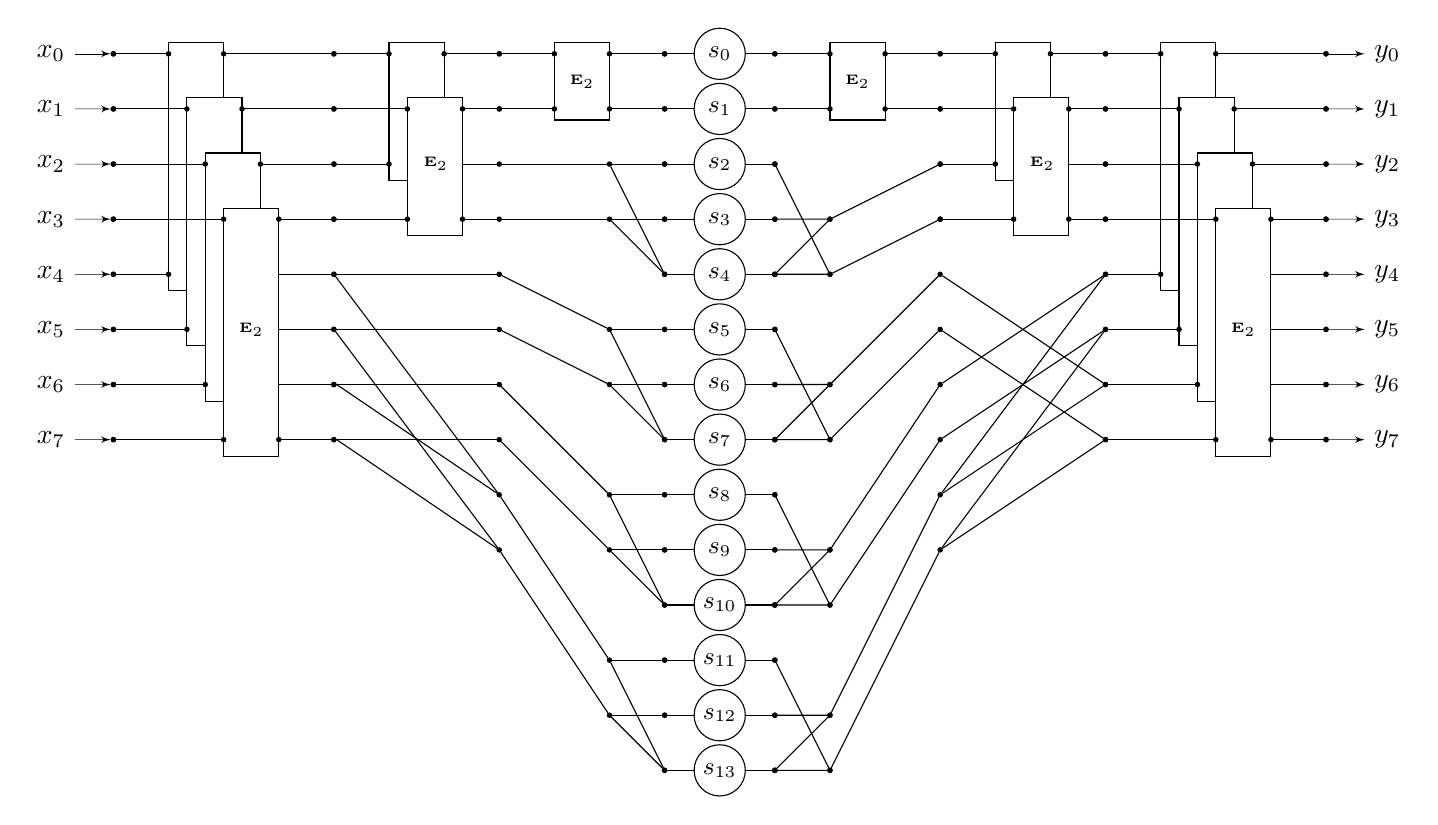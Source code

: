 % Define two helper counters
\begin{tikzpicture}[yscale=0.7, xscale=0.7, node distance=0.3cm, auto]

    % % grid
    % \def\supertiny{ \font\supertinyfont = cmr9 at 3pt \relax \supertinyfont}
    % \newcounter{gridrows}
    % \setcounter{gridrows}{15}
    % \newcounter{gridcols}
    % \setcounter{gridcols}{30}
    % \draw [gray, very thin] (0, -\arabic{gridrows}) grid (\arabic{gridcols}, 0);
    % \foreach \x in {0,...,\arabic{gridcols}}
    %     \foreach \y in {0,...,\arabic{gridrows}}
    %     {
    %         \draw (\x+0.15, -\y-0.15) node [gray, very thin] {\supertiny{\x/\y}};
    %     }

    % styles
            \tikzstyle{n} = [circle, fill=black, minimum size=2pt, inner sep=0pt, outer sep=0pt]
    \tikzstyle{mul} = [shape=circle, draw, inner sep=0pt]
    \tikzstyle{addconstant} = [rectangle, draw]
    \tikzstyle{mulconstant} = [circle, fill=white, draw, inner sep=0pt, minimum size=0.65cm]
    \tikzstyle{butterfly} = [shape=rectangle, minimum width=0.3cm, fill=white, draw]

    % line styles
    \tikzstyle{add} = [-]
    \tikzstyle{subtract} = [densely dotted]

    \newcounter{col}
    \newcounter{row}
    \newcounter{y}

    % Draw inputs
    \setcounter{row}{0}
    \foreach \x in {0,...,7}
    {
        \node (x\x)
            [n, pin={[pin edge={latex'-, black}] left : $x_{\x}$}]
            at (\arabic{col},-\x-\arabic{row})
            {};
    }

    % E2 x I4
    \foreach \x in {0,...,3}
    {
        \pgfmathsetmacro{\col}{\arabic{col}}
        \pgfmathsetmacro{\row}{\arabic{row}}

            \draw
                (\col+\x/3+1,   0.2-\row-\x)   rectangle +(1,-4.5) [butterfly]

                (\col,             -\row-\x)   node (eUpIn\x)      [n] {} --
                (\col+\x/3+1,      -\row-\x)   node                [n] {}
                (\col+\x/3+2,      -\row-\x)   node                [n] {} --
                (\col+4,           -\row-\x)   node (eUpOut\x)     [n] {}

                (\col,             -\row-\x-4) node (eDownIn\x)    [n] {} --
                (\col+\x/3+1,      -\row-\x-4) node                [n] {}
                (\col+\x/3+2,      -\row-\x-4) node                [n] {} --
                (\col+4,           -\row-\x-4) node (eDownOut\x)   [n] {};
    }
    \draw (\arabic{col}+2.5, -5-\arabic{row}) node [] {\tiny ${\mathbf{E}_2}$};
    
    % E2 x I2
    \setcounter{col}{4}
    \foreach \x in {0,...,1}
    {
        \pgfmathsetmacro{\col}{\arabic{col}}
        \pgfmathsetmacro{\row}{\arabic{row}}

            \draw
                (\col+\x/3+1,   0.2-\row-\x)   rectangle +(1,-2.5) [butterfly]

                (\col,             -\row-\x)   node (eUpIn\x)      [n] {} --
                (\col+\x/3+1,      -\row-\x)   node                [n] {}
                (\col+\x/3+2,      -\row-\x)   node                [n] {} --
                (\col+3,           -\row-\x)   node (eUpOut\x)     [n] {}

                (\col,             -\row-\x-2) node (eDownIn\x)    [n] {} --
                (\col+\x/3+1,      -\row-\x-2) node                [n] {}
                (\col+\x/3+2,      -\row-\x-2) node                [n] {} --
                (\col+3,           -\row-\x-2) node (eDownOut\x)   [n] {};
    }
    \draw (\arabic{col}+1.85, -2-\arabic{row}) node [] {\tiny ${\mathbf{E}_2}$};
    
    % T6x4
    \foreach \x in {0,...,3}
    {
        \pgfmathsetmacro{\col}{\arabic{col}}
        \pgfmathsetmacro{\row}{-\arabic{row}-\x-4}

        \draw
            (\col,   \row) node [n] (x\x) {} --
            (\col+3, \row) node [n] (y1\x) {};
    }
    \foreach \y in {0,...,1}
    {
        \pgfmathsetmacro{\col}{\arabic{col}}
        \pgfmathsetmacro{\row}{-\arabic{row}-\y-8}

        \draw
            (\col+3, \row) node [n] (y2\y) {};

        \path (x\y) edge[add] (y2\y);
        \pgfmathsetmacro{\x}{\y+2}
        \path (x\x) edge[add] (y2\y);
    }

    % E2
    \setcounter{col}{7}
    \pgfmathsetmacro{\col}{\arabic{col}}
    \draw
        (\col+1,   0.2)   rectangle +(1,-1.4) [butterfly]

        (\col,    0)  node [n] {} --
        (\col+1,  0)  node [n] {}
        (\col+2,  0)  node [n] {} --
        (\col+3,  0)  node [n] {}

        (\col,   -1) node [n] {} --
        (\col+1, -1) node [n] {}
        (\col+2, -1) node [n] {} --
        (\col+3, -1) node [n] {};

    \draw (\arabic{col}+1.5, -0.5) node [] {\tiny ${\mathbf{E}_2}$};

    \setcounter{col}{8}
    \foreach \x in {0,...,3}
    {
        \pgfmathsetmacro{\row}{-2-\x*3}
        \pgfmathsetmacro{\col}{\arabic{col}}

        \draw
            (\col+1, \row)   node  (up\x)     [n] {} --
            (\col+2, \row)   node           [n] {}

            (\col+1, \row-1) node  (down\x)   [n] {} --
            (\col+2, \row-1) node           [n] {}

            (\col+2, \row-2) node  (result\x) [n] {};

        \path (up\x)   edge [add] (result\x);
        \path (down\x) edge [add] (result\x);
    }

    \path (eDownOut0) edge [add] (up0);
    \path (eDownOut1) edge [add] (down0);

    \path
        (y10) edge [add] (up1)
        (y11) edge [add] (down1)

        (y12) edge [add] (up2)
        (y13) edge [add] (down2)

        (y20) edge [add] (up3)
        (y21) edge [add] (down3);

    \setcounter{col}{10}
    \setcounter{row}{0}
    \foreach \x in {0,...,13}
    {
        \pgfmathparse{\x+\arabic{row}}
        \pgfmathsetmacro{\row}{\pgfmathresult}

        \draw
            (\arabic{col}, -\row) node (sIn\x) [n] {} --
            (\arabic{col}+1, -\row) node [mulconstant] {\small $s_{\x}$} --
            (\arabic{col}+2, -\row) node (sOut\x) [n] {};
    }

    % E2
    \setcounter{col}{12}
    \pgfmathsetmacro{\col}{\arabic{col}}
    \draw
        (\col+1,   0.2)   rectangle +(1,-1.4) [butterfly]

        (\col,    0)  node [n] {} --
        (\col+1,  0)  node [n] {}
        (\col+2,  0)  node [n] {} --
        (\col+3,  0)  node [n] {}

        (\col,   -1) node [n] {} --
        (\col+1, -1) node [n] {}
        (\col+2, -1) node [n] {} --
        (\col+3, -1) node [n] {};

    \draw (\arabic{col}+1.5, -0.5) node [] {\tiny ${\mathbf{E}_2}$};

    \setcounter{col}{12}
    \setcounter{row}{2}
    \foreach \x in {0,...,3}
    {
        \pgfmathparse{-\x*3-\arabic{row}}
        \pgfmathsetmacro{\row}{\pgfmathresult}
        \pgfmathsetmacro{\col}{\arabic{col}}

        \draw
            (\col,     \row-1  ) node [n]           {} --
            (\col+1,   \row-1  ) node [n] (yup\x)   {}

            (\col,     \row-2  ) node [n]           {} --
            (\col+1,   \row-1  ) node [n]           {}

            (\col,     \row    ) node [n]           {} --
            (\col+1,   \row-2  ) node [n] (ydown\x) {}

            (\col,     \row-2  ) node [n]           {} --
            (\col+1,   \row-2  ) node [n]           {};
    }

    \setcounter{col}{15}
    \setcounter{row}{2}
    \foreach \x in {0,...,7}
    {
        \pgfmathsetmacro{\col}{\arabic{col}}
        \pgfmathparse{-\x-\arabic{row}}
        \pgfmathsetmacro{\row}{\pgfmathresult}

        \draw
            (\col, \row) node [n] (x\x) {};
    }

    \path
        (yup0) edge [add] (x0)
        (ydown0) edge [add] (x1)

        (yup1) edge [add] (x2)
        (ydown1) edge [add] (x3)

        (yup2) edge [add] (x4)
        (ydown2) edge [add] (x5)

        (yup3) edge [add] (x6)
        (ydown3) edge [add] (x7)
    ;

    % E2 x I2
    \setcounter{col}{15}
    \setcounter{row}{0}
    \foreach \x in {0,...,1}
    {
        \pgfmathsetmacro{\col}{\arabic{col}}
        \pgfmathsetmacro{\row}{\arabic{row}}

            \draw
                (\col+\x/3+1,   0.2-\row-\x)   rectangle +(1,-2.5) [butterfly]

                (\col,             -\row-\x)   node (eUpIn\x)      [n] {} --
                (\col+\x/3+1,      -\row-\x)   node                [n] {}
                (\col+\x/3+2,      -\row-\x)   node                [n] {} --
                (\col+3,           -\row-\x)   node (eUpOut\x)     [n] {}

                (\col,             -\row-\x-2) node (eDownIn\x)    [n] {} --
                (\col+\x/3+1,      -\row-\x-2) node                [n] {}
                (\col+\x/3+2,      -\row-\x-2) node                [n] {} --
                (\col+3,           -\row-\x-2) node (eDownOut\x)   [n] {};
    }
    \draw (\arabic{col}+1.85, -2-\arabic{row}) node [] {\tiny ${\mathbf{E}_2}$};

    \setcounter{col}{18}
    \setcounter{row}{4}
    \foreach \x in {0,...,3}
    {
        \pgfmathsetmacro{\col}{\arabic{col}}
        \pgfmathparse{-\x-\arabic{row}}
        \pgfmathsetmacro{\row}{\pgfmathresult}

        \draw
            (\col, \row) node [n] (y\x) {};
    }

    \path
        (x4) edge [add] (y0)
        (x6) edge [add] (y0)

        (x5) edge [add] (y1)
        (x7) edge [add] (y1)

        (x2) edge [add] (y2)
        (x6) edge [add] (y2)

        (x3) edge [add] (y3)
        (x7) edge [add] (y3)
    ;

    % E2 x I4
    \setcounter{col}{18}
    \setcounter{row}{0}
    \foreach \x in {0,...,3}
    {
        \pgfmathsetmacro{\col}{\arabic{col}}
        \pgfmathsetmacro{\row}{\arabic{row}}

            \draw
                (\col+\x/3+1,   0.2-\row-\x)   rectangle +(1,-4.5) [butterfly]

                (\col,             -\row-\x)   node (eUpIn\x)      [n] {} --
                (\col+\x/3+1,      -\row-\x)   node                [n] {}
                (\col+\x/3+2,      -\row-\x)   node                [n] {} --
                (\col+4,           -\row-\x)   node (eUpOut\x)     [n] {}

                (\col,             -\row-\x-4) node (eDownIn\x)    [n] {} --
                (\col+\x/3+1,      -\row-\x-4) node                [n] {}
                (\col+\x/3+2,      -\row-\x-4) node                [n] {} --
                (\col+4,           -\row-\x-4) node (eDownOut\x)   [n] {};
    }
    \draw (\arabic{col}+2.5, -5-\arabic{row}) node [] {\tiny ${\mathbf{E}_2}$};

    % Draw outputs
    \setcounter{col}{22}
    \setcounter{row}{0}
    \foreach \x in {0,...,7}
    {
        \node (y\x)
            [n, pin={[pin edge={-latex', black}] right : $y_{\x}$}]
            at (\arabic{col},-\x-\arabic{row})
            {};
    }
\end{tikzpicture}
